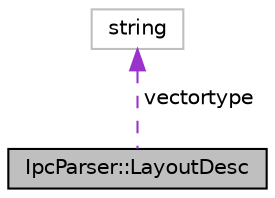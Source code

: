 digraph "IpcParser::LayoutDesc"
{
  edge [fontname="Helvetica",fontsize="10",labelfontname="Helvetica",labelfontsize="10"];
  node [fontname="Helvetica",fontsize="10",shape=record];
  Node1 [label="IpcParser::LayoutDesc",height=0.2,width=0.4,color="black", fillcolor="grey75", style="filled", fontcolor="black"];
  Node2 -> Node1 [dir="back",color="darkorchid3",fontsize="10",style="dashed",label=" vectortype" ,fontname="Helvetica"];
  Node2 [label="string",height=0.2,width=0.4,color="grey75", fillcolor="white", style="filled"];
}
